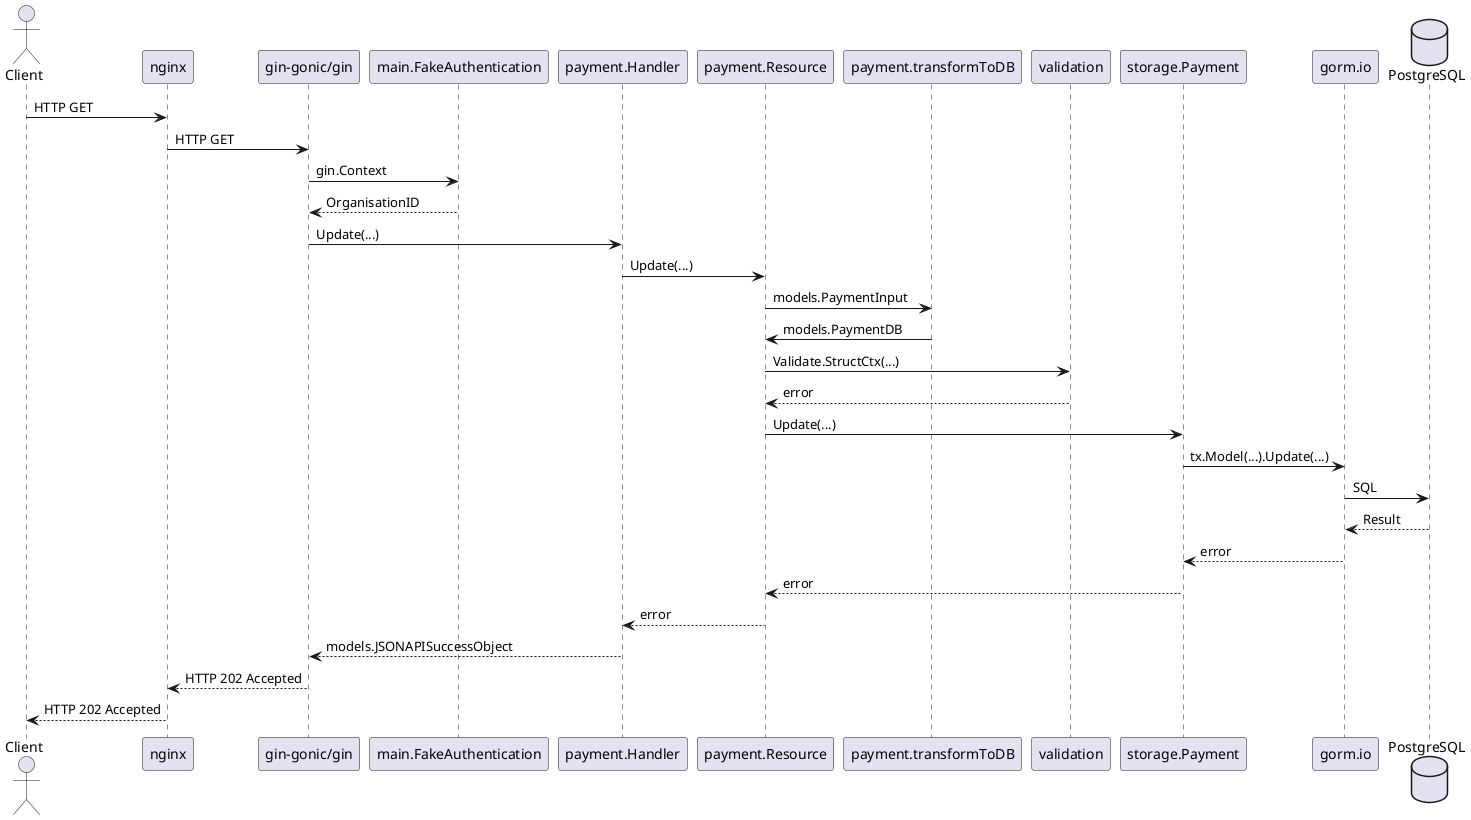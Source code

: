 @startuml payment_sequence_update

actor Client
database "PostgreSQL"

Client -> "nginx": HTTP GET
"nginx" -> "gin-gonic/gin": HTTP GET
"gin-gonic/gin" -> "main.FakeAuthentication": gin.Context
"main.FakeAuthentication" --> "gin-gonic/gin": OrganisationID
"gin-gonic/gin" -> "payment.Handler": Update(...)
"payment.Handler" -> "payment.Resource": Update(...)
"payment.Resource" -> "payment.transformToDB": models.PaymentInput
"payment.transformToDB" -> "payment.Resource": models.PaymentDB
"payment.Resource" -> "validation": Validate.StructCtx(...)
"validation" --> "payment.Resource": error
"payment.Resource" -> "storage.Payment": Update(...)
"storage.Payment" -> "gorm.io": tx.Model(...).Update(...)
"gorm.io" -> "PostgreSQL": SQL
"PostgreSQL" --> "gorm.io": Result
"gorm.io" --> "storage.Payment": error
"storage.Payment" --> "payment.Resource": error
"payment.Resource" --> "payment.Handler": error
"payment.Handler" --> "gin-gonic/gin": models.JSONAPISuccessObject
"gin-gonic/gin" --> "nginx": HTTP 202 Accepted
"nginx" --> Client: HTTP 202 Accepted

participant Client order 10
participant "nginx" order 15
participant "gin-gonic/gin" order 20
participant "main.FakeAuthentication" order 25
participant "payment.Handler" order 30
participant "payment.Resource" order 40
participant "payment.transformToDB" order 45
participant "validation" order 46
participant "storage.Payment" order 50
participant "gorm.io" order 60
participant "PostgreSQL" order 70
@enduml
